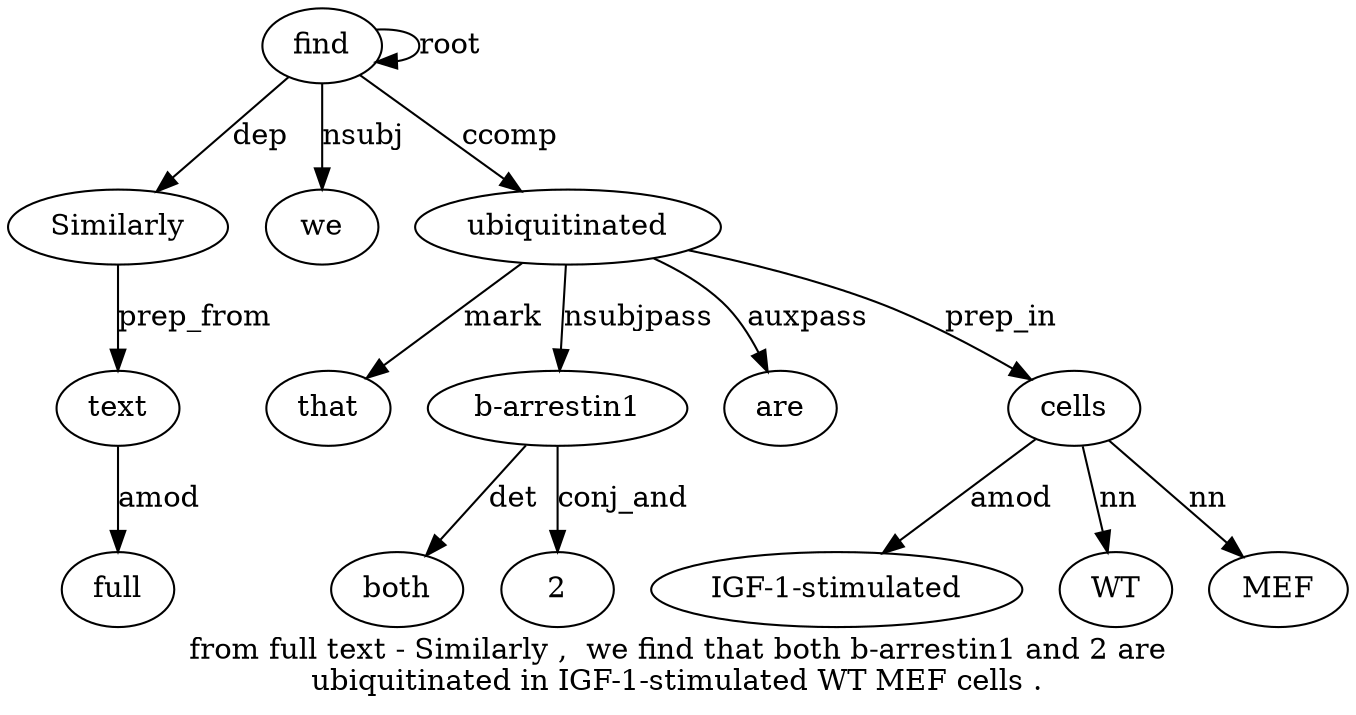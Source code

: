 digraph "from full text - Similarly ,  we find that both b-arrestin1 and 2 are ubiquitinated in IGF-1-stimulated WT MEF cells ." {
label="from full text - Similarly ,  we find that both b-arrestin1 and 2 are
ubiquitinated in IGF-1-stimulated WT MEF cells .";
text3 [style=filled, fillcolor=white, label=text];
full2 [style=filled, fillcolor=white, label=full];
text3 -> full2  [label=amod];
Similarly5 [style=filled, fillcolor=white, label=Similarly];
Similarly5 -> text3  [label=prep_from];
find8 [style=filled, fillcolor=white, label=find];
find8 -> Similarly5  [label=dep];
we7 [style=filled, fillcolor=white, label=we];
find8 -> we7  [label=nsubj];
find8 -> find8  [label=root];
ubiquitinated15 [style=filled, fillcolor=white, label=ubiquitinated];
that9 [style=filled, fillcolor=white, label=that];
ubiquitinated15 -> that9  [label=mark];
"b-arrestin1" [style=filled, fillcolor=white, label="b-arrestin1"];
both10 [style=filled, fillcolor=white, label=both];
"b-arrestin1" -> both10  [label=det];
ubiquitinated15 -> "b-arrestin1"  [label=nsubjpass];
213 [style=filled, fillcolor=white, label=2];
"b-arrestin1" -> 213  [label=conj_and];
are14 [style=filled, fillcolor=white, label=are];
ubiquitinated15 -> are14  [label=auxpass];
find8 -> ubiquitinated15  [label=ccomp];
cells20 [style=filled, fillcolor=white, label=cells];
"IGF-1-stimulated7" [style=filled, fillcolor=white, label="IGF-1-stimulated"];
cells20 -> "IGF-1-stimulated7"  [label=amod];
WT18 [style=filled, fillcolor=white, label=WT];
cells20 -> WT18  [label=nn];
MEF19 [style=filled, fillcolor=white, label=MEF];
cells20 -> MEF19  [label=nn];
ubiquitinated15 -> cells20  [label=prep_in];
}
